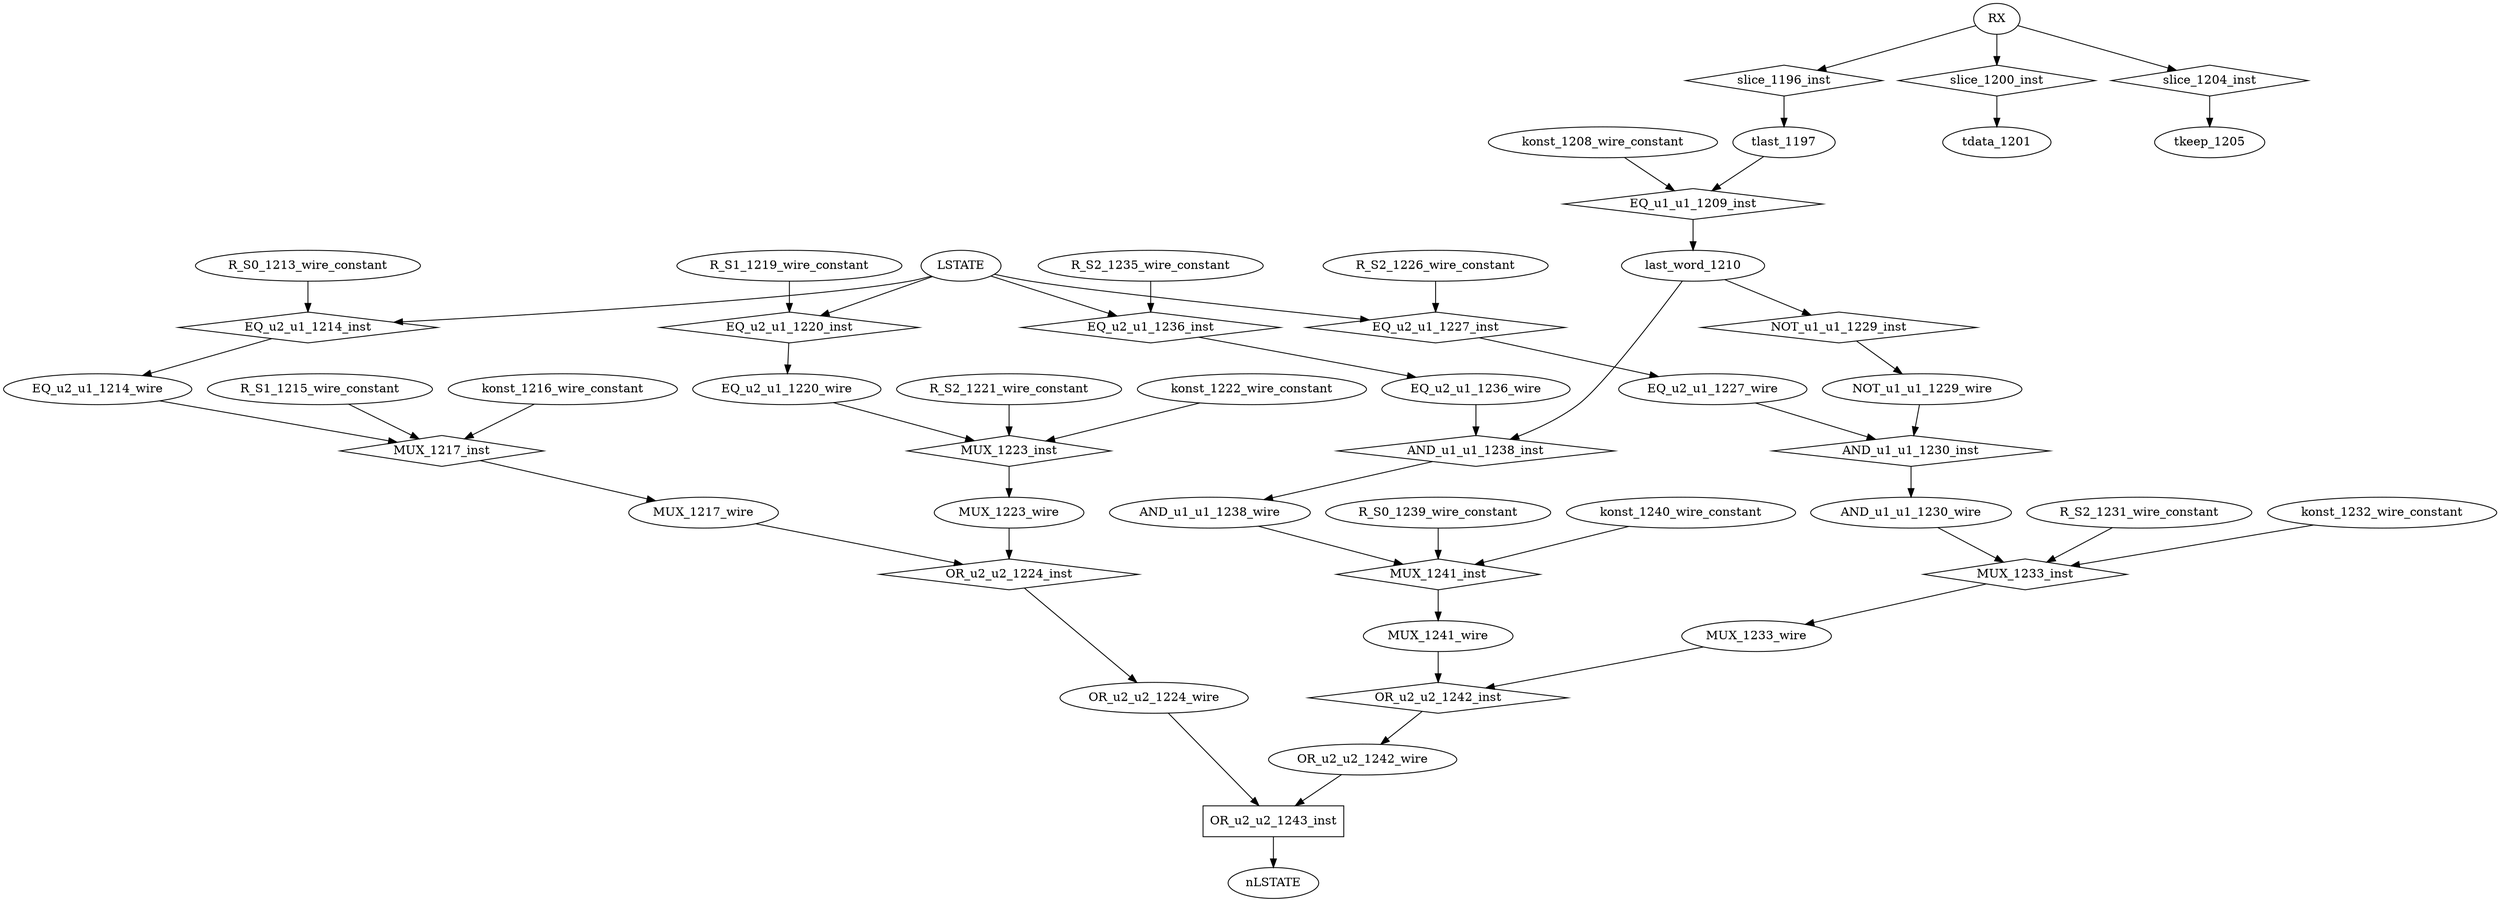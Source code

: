 digraph data_path {
  AND_u1_u1_1230_wire [shape=ellipse];
  AND_u1_u1_1238_wire [shape=ellipse];
  EQ_u2_u1_1214_wire [shape=ellipse];
  EQ_u2_u1_1220_wire [shape=ellipse];
  EQ_u2_u1_1227_wire [shape=ellipse];
  EQ_u2_u1_1236_wire [shape=ellipse];
  MUX_1217_wire [shape=ellipse];
  MUX_1223_wire [shape=ellipse];
  MUX_1233_wire [shape=ellipse];
  MUX_1241_wire [shape=ellipse];
  NOT_u1_u1_1229_wire [shape=ellipse];
  OR_u2_u2_1224_wire [shape=ellipse];
  OR_u2_u2_1242_wire [shape=ellipse];
  R_S0_1213_wire_constant [shape=ellipse];
  R_S0_1239_wire_constant [shape=ellipse];
  R_S1_1215_wire_constant [shape=ellipse];
  R_S1_1219_wire_constant [shape=ellipse];
  R_S2_1221_wire_constant [shape=ellipse];
  R_S2_1226_wire_constant [shape=ellipse];
  R_S2_1231_wire_constant [shape=ellipse];
  R_S2_1235_wire_constant [shape=ellipse];
  konst_1208_wire_constant [shape=ellipse];
  konst_1216_wire_constant [shape=ellipse];
  konst_1222_wire_constant [shape=ellipse];
  konst_1232_wire_constant [shape=ellipse];
  konst_1240_wire_constant [shape=ellipse];
  last_word_1210 [shape=ellipse];
  tdata_1201 [shape=ellipse];
  tkeep_1205 [shape=ellipse];
  tlast_1197 [shape=ellipse];
  AND_u1_u1_1230_inst [shape=diamond];
EQ_u2_u1_1227_wire  -> AND_u1_u1_1230_inst;
NOT_u1_u1_1229_wire  -> AND_u1_u1_1230_inst;
AND_u1_u1_1230_inst -> AND_u1_u1_1230_wire;
  AND_u1_u1_1238_inst [shape=diamond];
EQ_u2_u1_1236_wire  -> AND_u1_u1_1238_inst;
last_word_1210  -> AND_u1_u1_1238_inst;
AND_u1_u1_1238_inst -> AND_u1_u1_1238_wire;
  EQ_u1_u1_1209_inst [shape=diamond];
tlast_1197  -> EQ_u1_u1_1209_inst;
konst_1208_wire_constant  -> EQ_u1_u1_1209_inst;
EQ_u1_u1_1209_inst -> last_word_1210;
  EQ_u2_u1_1214_inst [shape=diamond];
LSTATE  -> EQ_u2_u1_1214_inst;
R_S0_1213_wire_constant  -> EQ_u2_u1_1214_inst;
EQ_u2_u1_1214_inst -> EQ_u2_u1_1214_wire;
  EQ_u2_u1_1220_inst [shape=diamond];
LSTATE  -> EQ_u2_u1_1220_inst;
R_S1_1219_wire_constant  -> EQ_u2_u1_1220_inst;
EQ_u2_u1_1220_inst -> EQ_u2_u1_1220_wire;
  EQ_u2_u1_1227_inst [shape=diamond];
LSTATE  -> EQ_u2_u1_1227_inst;
R_S2_1226_wire_constant  -> EQ_u2_u1_1227_inst;
EQ_u2_u1_1227_inst -> EQ_u2_u1_1227_wire;
  EQ_u2_u1_1236_inst [shape=diamond];
LSTATE  -> EQ_u2_u1_1236_inst;
R_S2_1235_wire_constant  -> EQ_u2_u1_1236_inst;
EQ_u2_u1_1236_inst -> EQ_u2_u1_1236_wire;
  MUX_1217_inst [shape=diamond];
EQ_u2_u1_1214_wire  -> MUX_1217_inst;
R_S1_1215_wire_constant  -> MUX_1217_inst;
konst_1216_wire_constant  -> MUX_1217_inst;
MUX_1217_inst -> MUX_1217_wire;
  MUX_1223_inst [shape=diamond];
EQ_u2_u1_1220_wire  -> MUX_1223_inst;
R_S2_1221_wire_constant  -> MUX_1223_inst;
konst_1222_wire_constant  -> MUX_1223_inst;
MUX_1223_inst -> MUX_1223_wire;
  MUX_1233_inst [shape=diamond];
AND_u1_u1_1230_wire  -> MUX_1233_inst;
R_S2_1231_wire_constant  -> MUX_1233_inst;
konst_1232_wire_constant  -> MUX_1233_inst;
MUX_1233_inst -> MUX_1233_wire;
  MUX_1241_inst [shape=diamond];
AND_u1_u1_1238_wire  -> MUX_1241_inst;
R_S0_1239_wire_constant  -> MUX_1241_inst;
konst_1240_wire_constant  -> MUX_1241_inst;
MUX_1241_inst -> MUX_1241_wire;
  NOT_u1_u1_1229_inst [shape=diamond];
last_word_1210  -> NOT_u1_u1_1229_inst;
NOT_u1_u1_1229_inst -> NOT_u1_u1_1229_wire;
  OR_u2_u2_1224_inst [shape=diamond];
MUX_1217_wire  -> OR_u2_u2_1224_inst;
MUX_1223_wire  -> OR_u2_u2_1224_inst;
OR_u2_u2_1224_inst -> OR_u2_u2_1224_wire;
  OR_u2_u2_1242_inst [shape=diamond];
MUX_1233_wire  -> OR_u2_u2_1242_inst;
MUX_1241_wire  -> OR_u2_u2_1242_inst;
OR_u2_u2_1242_inst -> OR_u2_u2_1242_wire;
  OR_u2_u2_1243_inst [shape=rectangle];
OR_u2_u2_1224_wire  -> OR_u2_u2_1243_inst;
OR_u2_u2_1242_wire  -> OR_u2_u2_1243_inst;
OR_u2_u2_1243_inst -> nLSTATE;
  slice_1196_inst [shape=diamond];
RX  -> slice_1196_inst;
slice_1196_inst -> tlast_1197;
  slice_1200_inst [shape=diamond];
RX  -> slice_1200_inst;
slice_1200_inst -> tdata_1201;
  slice_1204_inst [shape=diamond];
RX  -> slice_1204_inst;
slice_1204_inst -> tkeep_1205;
}
